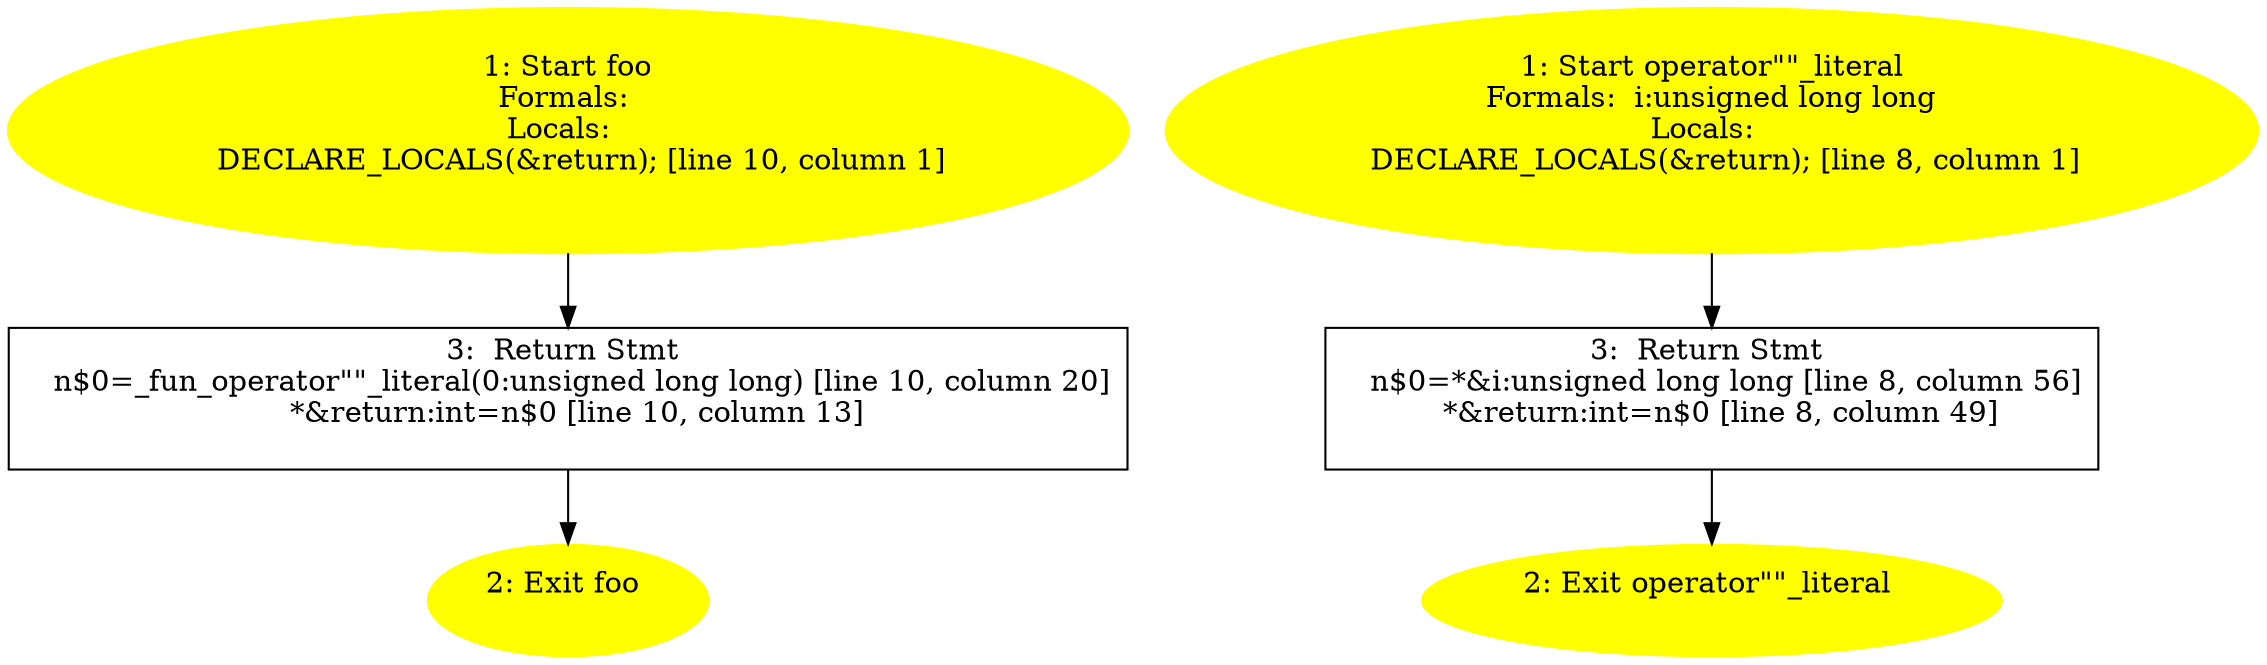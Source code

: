 /* @generated */
digraph cfg {
"foo#972162870672026475.86d7db357d6a36081d09067fb38ce85e_1" [label="1: Start foo\nFormals: \nLocals:  \n   DECLARE_LOCALS(&return); [line 10, column 1]\n " color=yellow style=filled]
	

	 "foo#972162870672026475.86d7db357d6a36081d09067fb38ce85e_1" -> "foo#972162870672026475.86d7db357d6a36081d09067fb38ce85e_3" ;
"foo#972162870672026475.86d7db357d6a36081d09067fb38ce85e_2" [label="2: Exit foo \n  " color=yellow style=filled]
	

"foo#972162870672026475.86d7db357d6a36081d09067fb38ce85e_3" [label="3:  Return Stmt \n   n$0=_fun_operator\"\"_literal(0:unsigned long long) [line 10, column 20]\n  *&return:int=n$0 [line 10, column 13]\n " shape="box"]
	

	 "foo#972162870672026475.86d7db357d6a36081d09067fb38ce85e_3" -> "foo#972162870672026475.86d7db357d6a36081d09067fb38ce85e_2" ;
"operator\"\"_literal#10799417371478119160.892e3238d686eb1d16193b2534a5f062_1" [label="1: Start operator\"\"_literal\nFormals:  i:unsigned long long\nLocals:  \n   DECLARE_LOCALS(&return); [line 8, column 1]\n " color=yellow style=filled]
	

	 "operator\"\"_literal#10799417371478119160.892e3238d686eb1d16193b2534a5f062_1" -> "operator\"\"_literal#10799417371478119160.892e3238d686eb1d16193b2534a5f062_3" ;
"operator\"\"_literal#10799417371478119160.892e3238d686eb1d16193b2534a5f062_2" [label="2: Exit operator\"\"_literal \n  " color=yellow style=filled]
	

"operator\"\"_literal#10799417371478119160.892e3238d686eb1d16193b2534a5f062_3" [label="3:  Return Stmt \n   n$0=*&i:unsigned long long [line 8, column 56]\n  *&return:int=n$0 [line 8, column 49]\n " shape="box"]
	

	 "operator\"\"_literal#10799417371478119160.892e3238d686eb1d16193b2534a5f062_3" -> "operator\"\"_literal#10799417371478119160.892e3238d686eb1d16193b2534a5f062_2" ;
}

